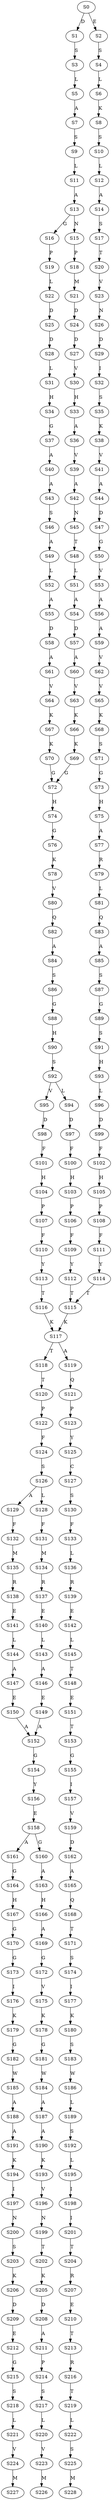 strict digraph  {
	S0 -> S1 [ label = D ];
	S0 -> S2 [ label = E ];
	S1 -> S3 [ label = S ];
	S2 -> S4 [ label = S ];
	S3 -> S5 [ label = L ];
	S4 -> S6 [ label = L ];
	S5 -> S7 [ label = A ];
	S6 -> S8 [ label = K ];
	S7 -> S9 [ label = S ];
	S8 -> S10 [ label = S ];
	S9 -> S11 [ label = L ];
	S10 -> S12 [ label = L ];
	S11 -> S13 [ label = A ];
	S12 -> S14 [ label = A ];
	S13 -> S15 [ label = N ];
	S13 -> S16 [ label = G ];
	S14 -> S17 [ label = S ];
	S15 -> S18 [ label = P ];
	S16 -> S19 [ label = P ];
	S17 -> S20 [ label = T ];
	S18 -> S21 [ label = M ];
	S19 -> S22 [ label = L ];
	S20 -> S23 [ label = V ];
	S21 -> S24 [ label = D ];
	S22 -> S25 [ label = D ];
	S23 -> S26 [ label = N ];
	S24 -> S27 [ label = D ];
	S25 -> S28 [ label = D ];
	S26 -> S29 [ label = D ];
	S27 -> S30 [ label = V ];
	S28 -> S31 [ label = L ];
	S29 -> S32 [ label = I ];
	S30 -> S33 [ label = H ];
	S31 -> S34 [ label = H ];
	S32 -> S35 [ label = S ];
	S33 -> S36 [ label = A ];
	S34 -> S37 [ label = G ];
	S35 -> S38 [ label = K ];
	S36 -> S39 [ label = V ];
	S37 -> S40 [ label = A ];
	S38 -> S41 [ label = V ];
	S39 -> S42 [ label = A ];
	S40 -> S43 [ label = A ];
	S41 -> S44 [ label = A ];
	S42 -> S45 [ label = N ];
	S43 -> S46 [ label = S ];
	S44 -> S47 [ label = D ];
	S45 -> S48 [ label = T ];
	S46 -> S49 [ label = A ];
	S47 -> S50 [ label = G ];
	S48 -> S51 [ label = L ];
	S49 -> S52 [ label = L ];
	S50 -> S53 [ label = V ];
	S51 -> S54 [ label = A ];
	S52 -> S55 [ label = A ];
	S53 -> S56 [ label = A ];
	S54 -> S57 [ label = D ];
	S55 -> S58 [ label = D ];
	S56 -> S59 [ label = A ];
	S57 -> S60 [ label = A ];
	S58 -> S61 [ label = A ];
	S59 -> S62 [ label = V ];
	S60 -> S63 [ label = V ];
	S61 -> S64 [ label = V ];
	S62 -> S65 [ label = V ];
	S63 -> S66 [ label = K ];
	S64 -> S67 [ label = K ];
	S65 -> S68 [ label = K ];
	S66 -> S69 [ label = K ];
	S67 -> S70 [ label = K ];
	S68 -> S71 [ label = S ];
	S69 -> S72 [ label = G ];
	S70 -> S72 [ label = G ];
	S71 -> S73 [ label = G ];
	S72 -> S74 [ label = H ];
	S73 -> S75 [ label = H ];
	S74 -> S76 [ label = G ];
	S75 -> S77 [ label = A ];
	S76 -> S78 [ label = K ];
	S77 -> S79 [ label = R ];
	S78 -> S80 [ label = V ];
	S79 -> S81 [ label = L ];
	S80 -> S82 [ label = Q ];
	S81 -> S83 [ label = Q ];
	S82 -> S84 [ label = A ];
	S83 -> S85 [ label = A ];
	S84 -> S86 [ label = S ];
	S85 -> S87 [ label = S ];
	S86 -> S88 [ label = G ];
	S87 -> S89 [ label = G ];
	S88 -> S90 [ label = H ];
	S89 -> S91 [ label = S ];
	S90 -> S92 [ label = S ];
	S91 -> S93 [ label = H ];
	S92 -> S94 [ label = L ];
	S92 -> S95 [ label = V ];
	S93 -> S96 [ label = L ];
	S94 -> S97 [ label = D ];
	S95 -> S98 [ label = D ];
	S96 -> S99 [ label = D ];
	S97 -> S100 [ label = F ];
	S98 -> S101 [ label = F ];
	S99 -> S102 [ label = F ];
	S100 -> S103 [ label = H ];
	S101 -> S104 [ label = H ];
	S102 -> S105 [ label = H ];
	S103 -> S106 [ label = P ];
	S104 -> S107 [ label = P ];
	S105 -> S108 [ label = P ];
	S106 -> S109 [ label = F ];
	S107 -> S110 [ label = F ];
	S108 -> S111 [ label = F ];
	S109 -> S112 [ label = Y ];
	S110 -> S113 [ label = Y ];
	S111 -> S114 [ label = Y ];
	S112 -> S115 [ label = T ];
	S113 -> S116 [ label = T ];
	S114 -> S115 [ label = T ];
	S115 -> S117 [ label = K ];
	S116 -> S117 [ label = K ];
	S117 -> S118 [ label = T ];
	S117 -> S119 [ label = A ];
	S118 -> S120 [ label = T ];
	S119 -> S121 [ label = Q ];
	S120 -> S122 [ label = P ];
	S121 -> S123 [ label = P ];
	S122 -> S124 [ label = F ];
	S123 -> S125 [ label = Y ];
	S124 -> S126 [ label = S ];
	S125 -> S127 [ label = C ];
	S126 -> S128 [ label = L ];
	S126 -> S129 [ label = A ];
	S127 -> S130 [ label = S ];
	S128 -> S131 [ label = F ];
	S129 -> S132 [ label = F ];
	S130 -> S133 [ label = F ];
	S131 -> S134 [ label = M ];
	S132 -> S135 [ label = M ];
	S133 -> S136 [ label = L ];
	S134 -> S137 [ label = R ];
	S135 -> S138 [ label = R ];
	S136 -> S139 [ label = R ];
	S137 -> S140 [ label = E ];
	S138 -> S141 [ label = E ];
	S139 -> S142 [ label = E ];
	S140 -> S143 [ label = L ];
	S141 -> S144 [ label = L ];
	S142 -> S145 [ label = L ];
	S143 -> S146 [ label = A ];
	S144 -> S147 [ label = A ];
	S145 -> S148 [ label = T ];
	S146 -> S149 [ label = E ];
	S147 -> S150 [ label = E ];
	S148 -> S151 [ label = E ];
	S149 -> S152 [ label = A ];
	S150 -> S152 [ label = A ];
	S151 -> S153 [ label = T ];
	S152 -> S154 [ label = G ];
	S153 -> S155 [ label = G ];
	S154 -> S156 [ label = Y ];
	S155 -> S157 [ label = I ];
	S156 -> S158 [ label = E ];
	S157 -> S159 [ label = V ];
	S158 -> S160 [ label = G ];
	S158 -> S161 [ label = A ];
	S159 -> S162 [ label = D ];
	S160 -> S163 [ label = A ];
	S161 -> S164 [ label = G ];
	S162 -> S165 [ label = A ];
	S163 -> S166 [ label = H ];
	S164 -> S167 [ label = H ];
	S165 -> S168 [ label = Q ];
	S166 -> S169 [ label = A ];
	S167 -> S170 [ label = G ];
	S168 -> S171 [ label = T ];
	S169 -> S172 [ label = G ];
	S170 -> S173 [ label = G ];
	S171 -> S174 [ label = S ];
	S172 -> S175 [ label = V ];
	S173 -> S176 [ label = I ];
	S174 -> S177 [ label = I ];
	S175 -> S178 [ label = K ];
	S176 -> S179 [ label = K ];
	S177 -> S180 [ label = K ];
	S178 -> S181 [ label = G ];
	S179 -> S182 [ label = G ];
	S180 -> S183 [ label = S ];
	S181 -> S184 [ label = W ];
	S182 -> S185 [ label = W ];
	S183 -> S186 [ label = W ];
	S184 -> S187 [ label = A ];
	S185 -> S188 [ label = A ];
	S186 -> S189 [ label = L ];
	S187 -> S190 [ label = A ];
	S188 -> S191 [ label = A ];
	S189 -> S192 [ label = S ];
	S190 -> S193 [ label = K ];
	S191 -> S194 [ label = K ];
	S192 -> S195 [ label = L ];
	S193 -> S196 [ label = V ];
	S194 -> S197 [ label = I ];
	S195 -> S198 [ label = I ];
	S196 -> S199 [ label = N ];
	S197 -> S200 [ label = N ];
	S198 -> S201 [ label = I ];
	S199 -> S202 [ label = T ];
	S200 -> S203 [ label = S ];
	S201 -> S204 [ label = T ];
	S202 -> S205 [ label = K ];
	S203 -> S206 [ label = K ];
	S204 -> S207 [ label = R ];
	S205 -> S208 [ label = D ];
	S206 -> S209 [ label = D ];
	S207 -> S210 [ label = E ];
	S208 -> S211 [ label = A ];
	S209 -> S212 [ label = E ];
	S210 -> S213 [ label = T ];
	S211 -> S214 [ label = P ];
	S212 -> S215 [ label = G ];
	S213 -> S216 [ label = R ];
	S214 -> S217 [ label = S ];
	S215 -> S218 [ label = S ];
	S216 -> S219 [ label = T ];
	S217 -> S220 [ label = L ];
	S218 -> S221 [ label = L ];
	S219 -> S222 [ label = L ];
	S220 -> S223 [ label = V ];
	S221 -> S224 [ label = V ];
	S222 -> S225 [ label = S ];
	S223 -> S226 [ label = M ];
	S224 -> S227 [ label = M ];
	S225 -> S228 [ label = M ];
}
